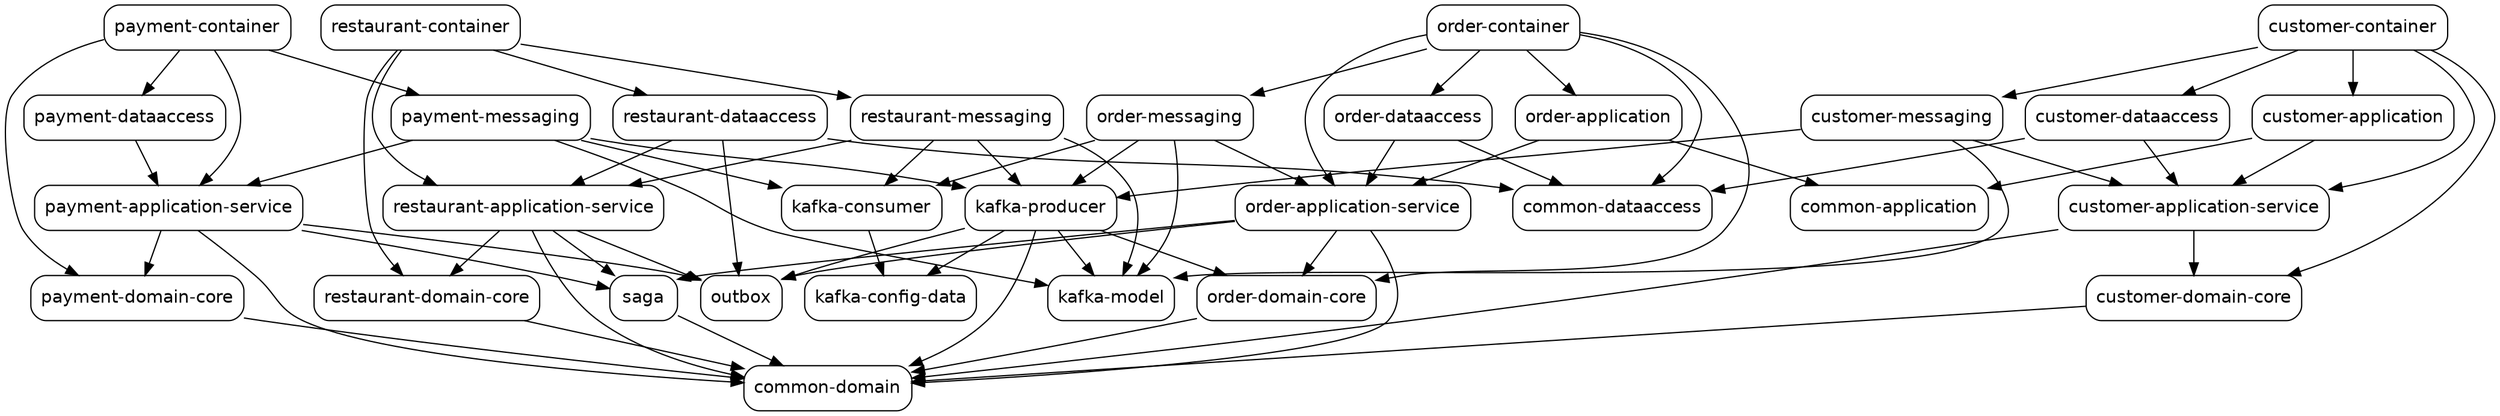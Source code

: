 digraph "food-ordering-system" {
  node [shape="box",style="rounded",fontname="Helvetica",fontsize="14"]
  edge [fontsize="10",fontname="Helvetica"]

  // Node Definitions:
  "com.food.ordering.system:saga:jar:compile"[label=<saga>]
  "com.food.ordering.system:common-domain:jar:compile"[label=<common-domain>]
  "com.food.ordering.system:order-domain-core:jar:compile"[label=<order-domain-core>]
  "com.food.ordering.system:order-application-service:jar:compile"[label=<order-application-service>]
  "com.food.ordering.system:outbox:jar:compile"[label=<outbox>]
  "com.food.ordering.system:order-application:jar:compile"[label=<order-application>]
  "com.food.ordering.system:common-application:jar:compile"[label=<common-application>]
  "com.food.ordering.system:order-dataaccess:jar:compile"[label=<order-dataaccess>]
  "com.food.ordering.system:common-dataaccess:jar:compile"[label=<common-dataaccess>]
  "com.food.ordering.system:kafka-producer:jar:compile"[label=<kafka-producer>]
  "com.food.ordering.system:kafka-model:jar:compile"[label=<kafka-model>]
  "com.food.ordering.system:kafka-config-data:jar:compile"[label=<kafka-config-data>]
  "com.food.ordering.system:kafka-consumer:jar:compile"[label=<kafka-consumer>]
  "com.food.ordering.system:order-messaging:jar:compile"[label=<order-messaging>]
  "com.food.ordering.system:order-container:jar:compile"[label=<order-container>]
  "com.food.ordering.system:customer-domain-core:jar:compile"[label=<customer-domain-core>]
  "com.food.ordering.system:customer-application-service:jar:compile"[label=<customer-application-service>]
  "com.food.ordering.system:customer-application:jar:compile"[label=<customer-application>]
  "com.food.ordering.system:customer-dataaccess:jar:compile"[label=<customer-dataaccess>]
  "com.food.ordering.system:customer-messaging:jar:compile"[label=<customer-messaging>]
  "com.food.ordering.system:customer-container:jar:compile"[label=<customer-container>]
  "com.food.ordering.system:payment-domain-core:jar:compile"[label=<payment-domain-core>]
  "com.food.ordering.system:payment-application-service:jar:compile"[label=<payment-application-service>]
  "com.food.ordering.system:payment-dataaccess:jar:compile"[label=<payment-dataaccess>]
  "com.food.ordering.system:payment-messaging:jar:compile"[label=<payment-messaging>]
  "com.food.ordering.system:payment-container:jar:compile"[label=<payment-container>]
  "com.food.ordering.system:restaurant-domain-core:jar:compile"[label=<restaurant-domain-core>]
  "com.food.ordering.system:restaurant-application-service:jar:compile"[label=<restaurant-application-service>]
  "com.food.ordering.system:restaurant-dataaccess:jar:compile"[label=<restaurant-dataaccess>]
  "com.food.ordering.system:restaurant-messaging:jar:compile"[label=<restaurant-messaging>]
  "com.food.ordering.system:restaurant-container:jar:compile"[label=<restaurant-container>]

  // Edge Definitions:
  "com.food.ordering.system:saga:jar:compile" -> "com.food.ordering.system:common-domain:jar:compile"
  "com.food.ordering.system:order-domain-core:jar:compile" -> "com.food.ordering.system:common-domain:jar:compile"
  "com.food.ordering.system:order-application-service:jar:compile" -> "com.food.ordering.system:saga:jar:compile"
  "com.food.ordering.system:order-application-service:jar:compile" -> "com.food.ordering.system:outbox:jar:compile"
  "com.food.ordering.system:order-application-service:jar:compile" -> "com.food.ordering.system:order-domain-core:jar:compile"
  "com.food.ordering.system:order-application-service:jar:compile" -> "com.food.ordering.system:common-domain:jar:compile"
  "com.food.ordering.system:order-application:jar:compile" -> "com.food.ordering.system:order-application-service:jar:compile"
  "com.food.ordering.system:order-application:jar:compile" -> "com.food.ordering.system:common-application:jar:compile"
  "com.food.ordering.system:order-dataaccess:jar:compile" -> "com.food.ordering.system:order-application-service:jar:compile"
  "com.food.ordering.system:order-dataaccess:jar:compile" -> "com.food.ordering.system:common-dataaccess:jar:compile"
  "com.food.ordering.system:kafka-producer:jar:compile" -> "com.food.ordering.system:outbox:jar:compile"
  "com.food.ordering.system:kafka-producer:jar:compile" -> "com.food.ordering.system:kafka-model:jar:compile"
  "com.food.ordering.system:kafka-producer:jar:compile" -> "com.food.ordering.system:kafka-config-data:jar:compile"
  "com.food.ordering.system:kafka-producer:jar:compile" -> "com.food.ordering.system:order-domain-core:jar:compile"
  "com.food.ordering.system:kafka-producer:jar:compile" -> "com.food.ordering.system:common-domain:jar:compile"
  "com.food.ordering.system:kafka-consumer:jar:compile" -> "com.food.ordering.system:kafka-config-data:jar:compile"
  "com.food.ordering.system:order-messaging:jar:compile" -> "com.food.ordering.system:order-application-service:jar:compile"
  "com.food.ordering.system:order-messaging:jar:compile" -> "com.food.ordering.system:kafka-producer:jar:compile"
  "com.food.ordering.system:order-messaging:jar:compile" -> "com.food.ordering.system:kafka-consumer:jar:compile"
  "com.food.ordering.system:order-messaging:jar:compile" -> "com.food.ordering.system:kafka-model:jar:compile"
  "com.food.ordering.system:order-container:jar:compile" -> "com.food.ordering.system:order-domain-core:jar:compile"
  "com.food.ordering.system:order-container:jar:compile" -> "com.food.ordering.system:order-application-service:jar:compile"
  "com.food.ordering.system:order-container:jar:compile" -> "com.food.ordering.system:order-application:jar:compile"
  "com.food.ordering.system:order-container:jar:compile" -> "com.food.ordering.system:order-dataaccess:jar:compile"
  "com.food.ordering.system:order-container:jar:compile" -> "com.food.ordering.system:order-messaging:jar:compile"
  "com.food.ordering.system:order-container:jar:compile" -> "com.food.ordering.system:common-dataaccess:jar:compile"
  "com.food.ordering.system:customer-domain-core:jar:compile" -> "com.food.ordering.system:common-domain:jar:compile"
  "com.food.ordering.system:customer-application-service:jar:compile" -> "com.food.ordering.system:customer-domain-core:jar:compile"
  "com.food.ordering.system:customer-application-service:jar:compile" -> "com.food.ordering.system:common-domain:jar:compile"
  "com.food.ordering.system:customer-application:jar:compile" -> "com.food.ordering.system:customer-application-service:jar:compile"
  "com.food.ordering.system:customer-application:jar:compile" -> "com.food.ordering.system:common-application:jar:compile"
  "com.food.ordering.system:customer-dataaccess:jar:compile" -> "com.food.ordering.system:customer-application-service:jar:compile"
  "com.food.ordering.system:customer-dataaccess:jar:compile" -> "com.food.ordering.system:common-dataaccess:jar:compile"
  "com.food.ordering.system:customer-messaging:jar:compile" -> "com.food.ordering.system:customer-application-service:jar:compile"
  "com.food.ordering.system:customer-messaging:jar:compile" -> "com.food.ordering.system:kafka-producer:jar:compile"
  "com.food.ordering.system:customer-messaging:jar:compile" -> "com.food.ordering.system:kafka-model:jar:compile"
  "com.food.ordering.system:customer-container:jar:compile" -> "com.food.ordering.system:customer-domain-core:jar:compile"
  "com.food.ordering.system:customer-container:jar:compile" -> "com.food.ordering.system:customer-application-service:jar:compile"
  "com.food.ordering.system:customer-container:jar:compile" -> "com.food.ordering.system:customer-application:jar:compile"
  "com.food.ordering.system:customer-container:jar:compile" -> "com.food.ordering.system:customer-dataaccess:jar:compile"
  "com.food.ordering.system:customer-container:jar:compile" -> "com.food.ordering.system:customer-messaging:jar:compile"
  "com.food.ordering.system:payment-domain-core:jar:compile" -> "com.food.ordering.system:common-domain:jar:compile"
  "com.food.ordering.system:payment-application-service:jar:compile" -> "com.food.ordering.system:outbox:jar:compile"
  "com.food.ordering.system:payment-application-service:jar:compile" -> "com.food.ordering.system:saga:jar:compile"
  "com.food.ordering.system:payment-application-service:jar:compile" -> "com.food.ordering.system:payment-domain-core:jar:compile"
  "com.food.ordering.system:payment-application-service:jar:compile" -> "com.food.ordering.system:common-domain:jar:compile"
  "com.food.ordering.system:payment-dataaccess:jar:compile" -> "com.food.ordering.system:payment-application-service:jar:compile"
  "com.food.ordering.system:payment-messaging:jar:compile" -> "com.food.ordering.system:payment-application-service:jar:compile"
  "com.food.ordering.system:payment-messaging:jar:compile" -> "com.food.ordering.system:kafka-producer:jar:compile"
  "com.food.ordering.system:payment-messaging:jar:compile" -> "com.food.ordering.system:kafka-consumer:jar:compile"
  "com.food.ordering.system:payment-messaging:jar:compile" -> "com.food.ordering.system:kafka-model:jar:compile"
  "com.food.ordering.system:payment-container:jar:compile" -> "com.food.ordering.system:payment-domain-core:jar:compile"
  "com.food.ordering.system:payment-container:jar:compile" -> "com.food.ordering.system:payment-application-service:jar:compile"
  "com.food.ordering.system:payment-container:jar:compile" -> "com.food.ordering.system:payment-dataaccess:jar:compile"
  "com.food.ordering.system:payment-container:jar:compile" -> "com.food.ordering.system:payment-messaging:jar:compile"
  "com.food.ordering.system:restaurant-domain-core:jar:compile" -> "com.food.ordering.system:common-domain:jar:compile"
  "com.food.ordering.system:restaurant-application-service:jar:compile" -> "com.food.ordering.system:outbox:jar:compile"
  "com.food.ordering.system:restaurant-application-service:jar:compile" -> "com.food.ordering.system:saga:jar:compile"
  "com.food.ordering.system:restaurant-application-service:jar:compile" -> "com.food.ordering.system:restaurant-domain-core:jar:compile"
  "com.food.ordering.system:restaurant-application-service:jar:compile" -> "com.food.ordering.system:common-domain:jar:compile"
  "com.food.ordering.system:restaurant-dataaccess:jar:compile" -> "com.food.ordering.system:outbox:jar:compile"
  "com.food.ordering.system:restaurant-dataaccess:jar:compile" -> "com.food.ordering.system:restaurant-application-service:jar:compile"
  "com.food.ordering.system:restaurant-dataaccess:jar:compile" -> "com.food.ordering.system:common-dataaccess:jar:compile"
  "com.food.ordering.system:restaurant-messaging:jar:compile" -> "com.food.ordering.system:restaurant-application-service:jar:compile"
  "com.food.ordering.system:restaurant-messaging:jar:compile" -> "com.food.ordering.system:kafka-producer:jar:compile"
  "com.food.ordering.system:restaurant-messaging:jar:compile" -> "com.food.ordering.system:kafka-consumer:jar:compile"
  "com.food.ordering.system:restaurant-messaging:jar:compile" -> "com.food.ordering.system:kafka-model:jar:compile"
  "com.food.ordering.system:restaurant-container:jar:compile" -> "com.food.ordering.system:restaurant-domain-core:jar:compile"
  "com.food.ordering.system:restaurant-container:jar:compile" -> "com.food.ordering.system:restaurant-application-service:jar:compile"
  "com.food.ordering.system:restaurant-container:jar:compile" -> "com.food.ordering.system:restaurant-dataaccess:jar:compile"
  "com.food.ordering.system:restaurant-container:jar:compile" -> "com.food.ordering.system:restaurant-messaging:jar:compile"
}